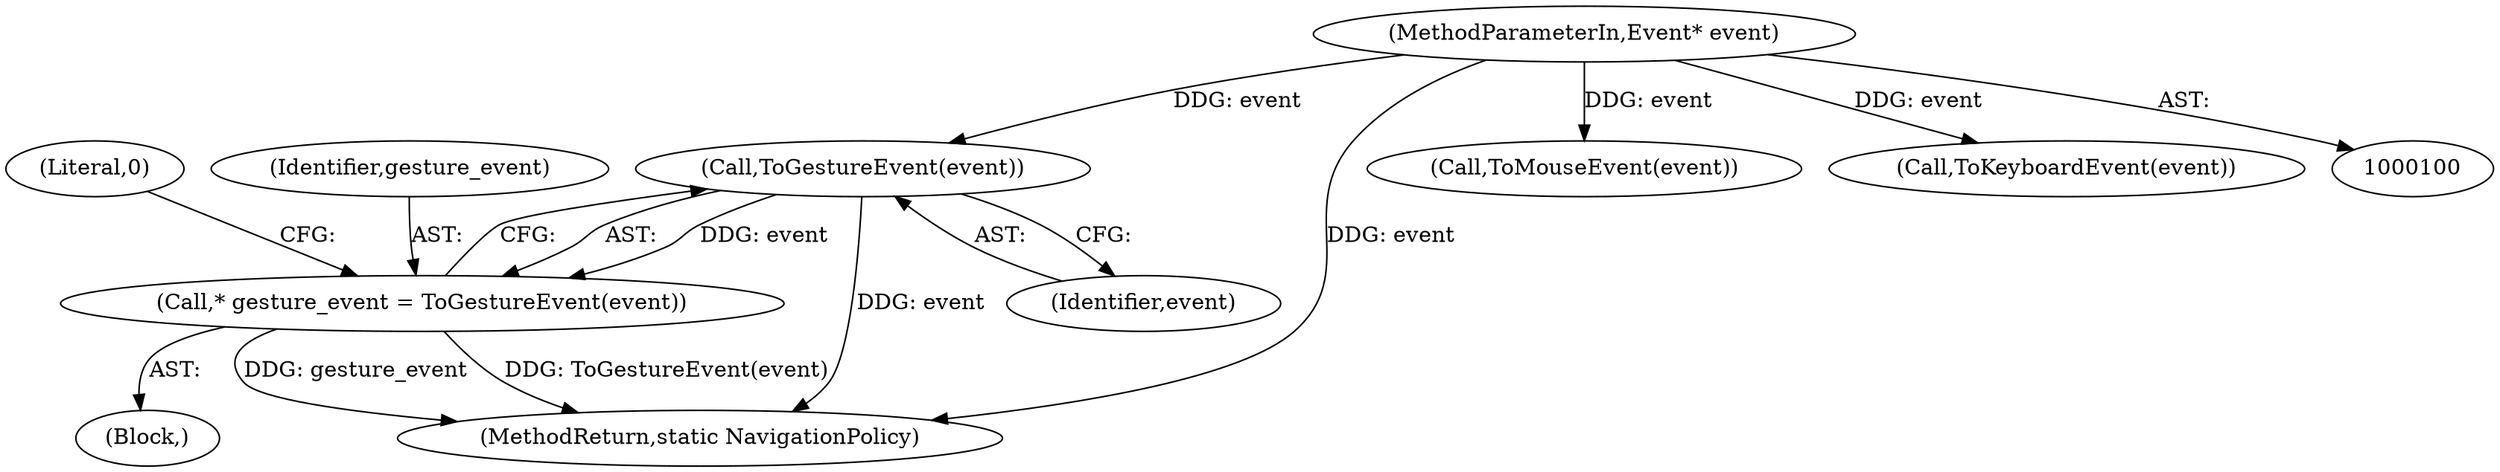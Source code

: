 digraph "0_Chrome_4379a7fcff8190aa7ba72307b398161c32102c52@pointer" {
"1000147" [label="(Call,ToGestureEvent(event))"];
"1000101" [label="(MethodParameterIn,Event* event)"];
"1000145" [label="(Call,* gesture_event = ToGestureEvent(event))"];
"1000143" [label="(Block,)"];
"1000148" [label="(Identifier,event)"];
"1000150" [label="(Literal,0)"];
"1000159" [label="(MethodReturn,static NavigationPolicy)"];
"1000145" [label="(Call,* gesture_event = ToGestureEvent(event))"];
"1000147" [label="(Call,ToGestureEvent(event))"];
"1000101" [label="(MethodParameterIn,Event* event)"];
"1000113" [label="(Call,ToMouseEvent(event))"];
"1000130" [label="(Call,ToKeyboardEvent(event))"];
"1000146" [label="(Identifier,gesture_event)"];
"1000147" -> "1000145"  [label="AST: "];
"1000147" -> "1000148"  [label="CFG: "];
"1000148" -> "1000147"  [label="AST: "];
"1000145" -> "1000147"  [label="CFG: "];
"1000147" -> "1000159"  [label="DDG: event"];
"1000147" -> "1000145"  [label="DDG: event"];
"1000101" -> "1000147"  [label="DDG: event"];
"1000101" -> "1000100"  [label="AST: "];
"1000101" -> "1000159"  [label="DDG: event"];
"1000101" -> "1000113"  [label="DDG: event"];
"1000101" -> "1000130"  [label="DDG: event"];
"1000145" -> "1000143"  [label="AST: "];
"1000146" -> "1000145"  [label="AST: "];
"1000150" -> "1000145"  [label="CFG: "];
"1000145" -> "1000159"  [label="DDG: gesture_event"];
"1000145" -> "1000159"  [label="DDG: ToGestureEvent(event)"];
}
